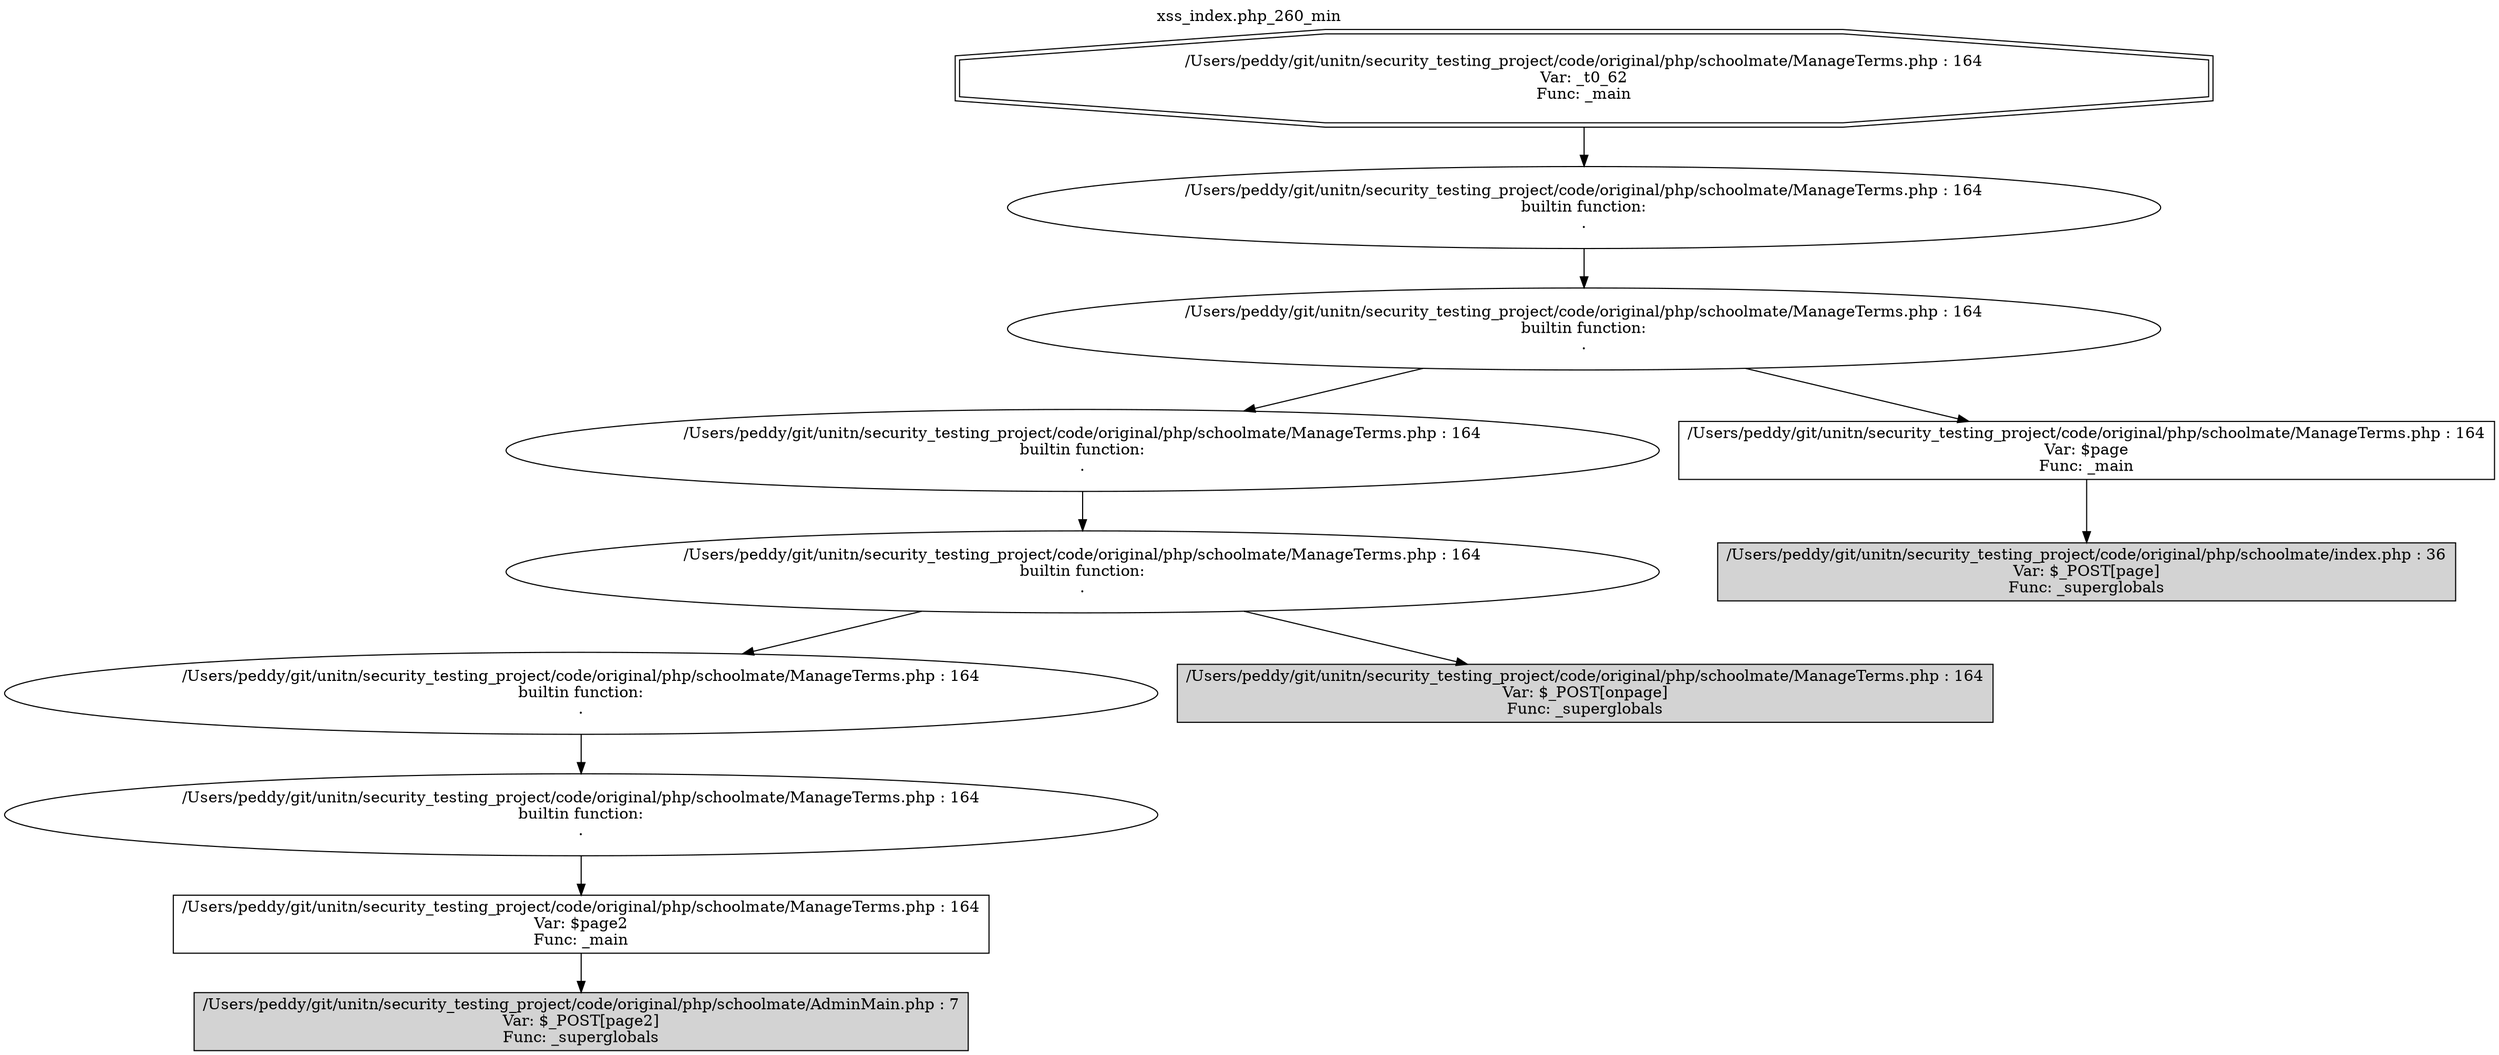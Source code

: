 digraph cfg {
  label="xss_index.php_260_min";
  labelloc=t;
  n1 [shape=doubleoctagon, label="/Users/peddy/git/unitn/security_testing_project/code/original/php/schoolmate/ManageTerms.php : 164\nVar: _t0_62\nFunc: _main\n"];
  n2 [shape=ellipse, label="/Users/peddy/git/unitn/security_testing_project/code/original/php/schoolmate/ManageTerms.php : 164\nbuiltin function:\n.\n"];
  n3 [shape=ellipse, label="/Users/peddy/git/unitn/security_testing_project/code/original/php/schoolmate/ManageTerms.php : 164\nbuiltin function:\n.\n"];
  n4 [shape=ellipse, label="/Users/peddy/git/unitn/security_testing_project/code/original/php/schoolmate/ManageTerms.php : 164\nbuiltin function:\n.\n"];
  n5 [shape=ellipse, label="/Users/peddy/git/unitn/security_testing_project/code/original/php/schoolmate/ManageTerms.php : 164\nbuiltin function:\n.\n"];
  n6 [shape=ellipse, label="/Users/peddy/git/unitn/security_testing_project/code/original/php/schoolmate/ManageTerms.php : 164\nbuiltin function:\n.\n"];
  n7 [shape=ellipse, label="/Users/peddy/git/unitn/security_testing_project/code/original/php/schoolmate/ManageTerms.php : 164\nbuiltin function:\n.\n"];
  n8 [shape=box, label="/Users/peddy/git/unitn/security_testing_project/code/original/php/schoolmate/ManageTerms.php : 164\nVar: $page2\nFunc: _main\n"];
  n9 [shape=box, label="/Users/peddy/git/unitn/security_testing_project/code/original/php/schoolmate/AdminMain.php : 7\nVar: $_POST[page2]\nFunc: _superglobals\n",style=filled];
  n10 [shape=box, label="/Users/peddy/git/unitn/security_testing_project/code/original/php/schoolmate/ManageTerms.php : 164\nVar: $_POST[onpage]\nFunc: _superglobals\n",style=filled];
  n11 [shape=box, label="/Users/peddy/git/unitn/security_testing_project/code/original/php/schoolmate/ManageTerms.php : 164\nVar: $page\nFunc: _main\n"];
  n12 [shape=box, label="/Users/peddy/git/unitn/security_testing_project/code/original/php/schoolmate/index.php : 36\nVar: $_POST[page]\nFunc: _superglobals\n",style=filled];
  n1 -> n2;
  n2 -> n3;
  n3 -> n4;
  n3 -> n11;
  n4 -> n5;
  n5 -> n6;
  n5 -> n10;
  n6 -> n7;
  n7 -> n8;
  n8 -> n9;
  n11 -> n12;
}
